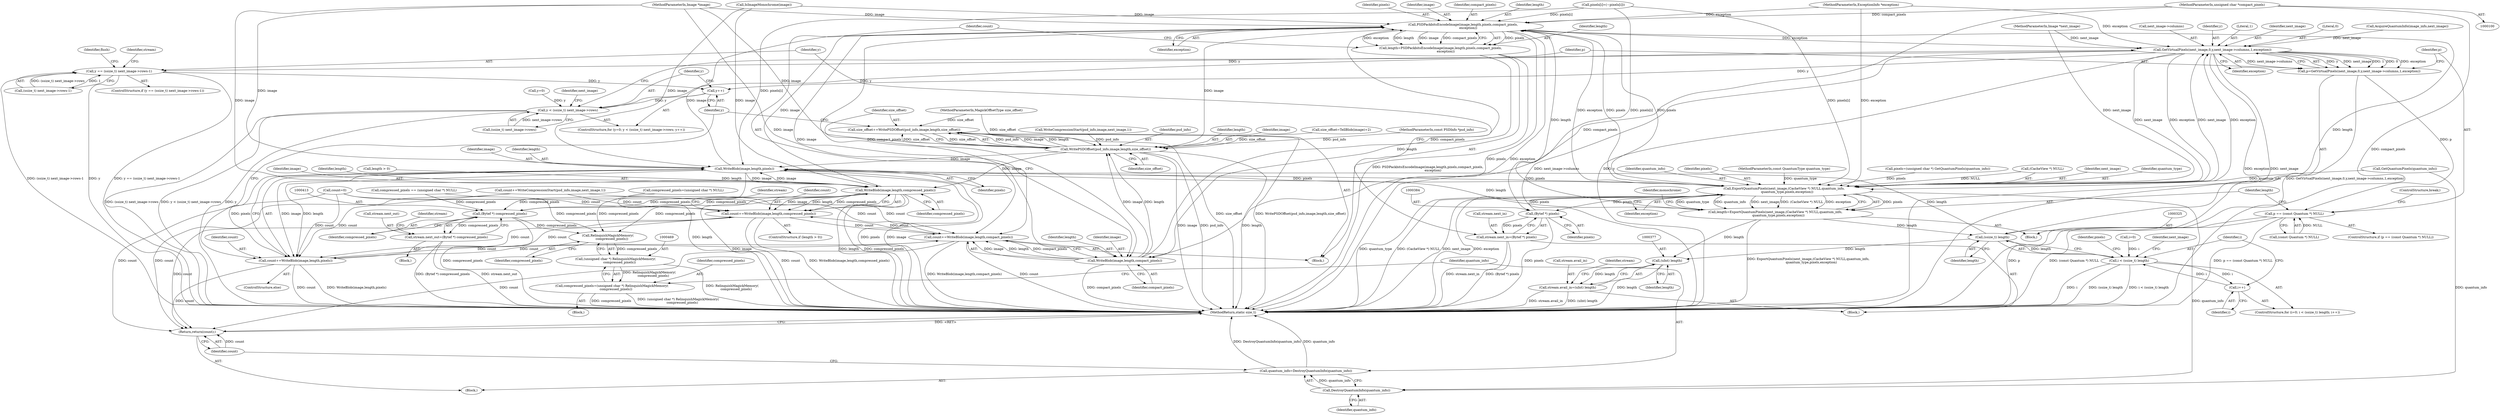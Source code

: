digraph "0_ImageMagick_91cc3f36f2ccbd485a0456bab9aebe63b635da88@pointer" {
"1000106" [label="(MethodParameterIn,unsigned char *compact_pixels)"];
"1000345" [label="(Call,PSDPackbitsEncodeImage(image,length,pixels,compact_pixels,\n          exception))"];
"1000287" [label="(Call,GetVirtualPixels(next_image,0,y,next_image->columns,1,exception))"];
"1000282" [label="(Call,y++)"];
"1000275" [label="(Call,y < (ssize_t) next_image->rows)"];
"1000285" [label="(Call,p=GetVirtualPixels(next_image,0,y,next_image->columns,1,exception))"];
"1000297" [label="(Call,p == (const Quantum *) NULL)"];
"1000305" [label="(Call,ExportQuantumPixels(next_image,(CacheView *) NULL,quantum_info,\n      quantum_type,pixels,exception))"];
"1000303" [label="(Call,length=ExportQuantumPixels(next_image,(CacheView *) NULL,quantum_info,\n      quantum_type,pixels,exception))"];
"1000324" [label="(Call,(ssize_t) length)"];
"1000322" [label="(Call,i < (ssize_t) length)"];
"1000327" [label="(Call,i++)"];
"1000376" [label="(Call,(uInt) length)"];
"1000372" [label="(Call,stream.avail_in=(uInt) length)"];
"1000450" [label="(Call,WriteBlob(image,length,pixels))"];
"1000438" [label="(Call,WriteBlob(image,length,compressed_pixels))"];
"1000412" [label="(Call,(Bytef *) compressed_pixels)"];
"1000408" [label="(Call,stream.next_out=(Bytef *) compressed_pixels)"];
"1000470" [label="(Call,RelinquishMagickMemory(\n        compressed_pixels))"];
"1000468" [label="(Call,(unsigned char *) RelinquishMagickMemory(\n        compressed_pixels))"];
"1000466" [label="(Call,compressed_pixels=(unsigned char *) RelinquishMagickMemory(\n        compressed_pixels))"];
"1000436" [label="(Call,count+=WriteBlob(image,length,compressed_pixels))"];
"1000351" [label="(Call,count+=WriteBlob(image,length,compact_pixels))"];
"1000448" [label="(Call,count+=WriteBlob(image,length,pixels))"];
"1000476" [label="(Return,return(count);)"];
"1000383" [label="(Call,(Bytef *) pixels)"];
"1000379" [label="(Call,stream.next_in=(Bytef *) pixels)"];
"1000474" [label="(Call,DestroyQuantumInfo(quantum_info))"];
"1000472" [label="(Call,quantum_info=DestroyQuantumInfo(quantum_info))"];
"1000387" [label="(Call,y == (ssize_t) next_image->rows-1)"];
"1000343" [label="(Call,length=PSDPackbitsEncodeImage(image,length,pixels,compact_pixels,\n          exception))"];
"1000353" [label="(Call,WriteBlob(image,length,compact_pixels))"];
"1000359" [label="(Call,WritePSDOffset(psd_info,image,length,size_offset))"];
"1000357" [label="(Call,size_offset+=WritePSDOffset(psd_info,image,length,size_offset))"];
"1000283" [label="(Identifier,y)"];
"1000400" [label="(Block,)"];
"1000438" [label="(Call,WriteBlob(image,length,compressed_pixels))"];
"1000385" [label="(Identifier,pixels)"];
"1000388" [label="(Identifier,y)"];
"1000359" [label="(Call,WritePSDOffset(psd_info,image,length,size_offset))"];
"1000275" [label="(Call,y < (ssize_t) next_image->rows)"];
"1000277" [label="(Call,(ssize_t) next_image->rows)"];
"1000386" [label="(ControlStructure,if (y == (ssize_t) next_image->rows-1))"];
"1000357" [label="(Call,size_offset+=WritePSDOffset(psd_info,image,length,size_offset))"];
"1000272" [label="(Call,y=0)"];
"1000472" [label="(Call,quantum_info=DestroyQuantumInfo(quantum_info))"];
"1000302" [label="(ControlStructure,break;)"];
"1000432" [label="(ControlStructure,if (length > 0))"];
"1000473" [label="(Identifier,quantum_info)"];
"1000139" [label="(Call,size_offset=TellBlob(image)+2)"];
"1000371" [label="(Block,)"];
"1000298" [label="(Identifier,p)"];
"1000362" [label="(Identifier,length)"];
"1000297" [label="(Call,p == (const Quantum *) NULL)"];
"1000450" [label="(Call,WriteBlob(image,length,pixels))"];
"1000312" [label="(Identifier,pixels)"];
"1000109" [label="(MethodParameterIn,ExceptionInfo *exception)"];
"1000470" [label="(Call,RelinquishMagickMemory(\n        compressed_pixels))"];
"1000355" [label="(Identifier,length)"];
"1000322" [label="(Call,i < (ssize_t) length)"];
"1000316" [label="(Identifier,monochrome)"];
"1000131" [label="(Call,count=0)"];
"1000339" [label="(Identifier,next_image)"];
"1000460" [label="(Block,)"];
"1000361" [label="(Identifier,image)"];
"1000299" [label="(Call,(const Quantum *) NULL)"];
"1000329" [label="(Call,pixels[i]=(~pixels[i]))"];
"1000324" [label="(Call,(ssize_t) length)"];
"1000123" [label="(Call,compressed_pixels=(unsigned char *) NULL)"];
"1000286" [label="(Identifier,p)"];
"1000381" [label="(Identifier,stream)"];
"1000433" [label="(Call,length > 0)"];
"1000212" [label="(Call,compressed_pixels == (unsigned char *) NULL)"];
"1000439" [label="(Identifier,image)"];
"1000105" [label="(MethodParameterIn,const QuantumType quantum_type)"];
"1000327" [label="(Call,i++)"];
"1000419" [label="(Identifier,stream)"];
"1000345" [label="(Call,PSDPackbitsEncodeImage(image,length,pixels,compact_pixels,\n          exception))"];
"1000189" [label="(Call,pixels=(unsigned char *) GetQuantumPixels(quantum_info))"];
"1000376" [label="(Call,(uInt) length)"];
"1000107" [label="(MethodParameterIn,MagickOffsetType size_offset)"];
"1000387" [label="(Call,y == (ssize_t) next_image->rows-1)"];
"1000306" [label="(Identifier,next_image)"];
"1000284" [label="(Block,)"];
"1000326" [label="(Identifier,length)"];
"1000323" [label="(Identifier,i)"];
"1000282" [label="(Call,y++)"];
"1000437" [label="(Identifier,count)"];
"1000352" [label="(Identifier,count)"];
"1000350" [label="(Identifier,exception)"];
"1000287" [label="(Call,GetVirtualPixels(next_image,0,y,next_image->columns,1,exception))"];
"1000303" [label="(Call,length=ExportQuantumPixels(next_image,(CacheView *) NULL,quantum_info,\n      quantum_type,pixels,exception))"];
"1000412" [label="(Call,(Bytef *) compressed_pixels)"];
"1000448" [label="(Call,count+=WriteBlob(image,length,pixels))"];
"1000305" [label="(Call,ExportQuantumPixels(next_image,(CacheView *) NULL,quantum_info,\n      quantum_type,pixels,exception))"];
"1000474" [label="(Call,DestroyQuantumInfo(quantum_info))"];
"1000444" [label="(Identifier,stream)"];
"1000451" [label="(Identifier,image)"];
"1000104" [label="(MethodParameterIn,Image *next_image)"];
"1000379" [label="(Call,stream.next_in=(Bytef *) pixels)"];
"1000452" [label="(Identifier,length)"];
"1000440" [label="(Identifier,length)"];
"1000409" [label="(Call,stream.next_out)"];
"1000285" [label="(Call,p=GetVirtualPixels(next_image,0,y,next_image->columns,1,exception))"];
"1000291" [label="(Call,next_image->columns)"];
"1000476" [label="(Return,return(count);)"];
"1000343" [label="(Call,length=PSDPackbitsEncodeImage(image,length,pixels,compact_pixels,\n          exception))"];
"1000383" [label="(Call,(Bytef *) pixels)"];
"1000342" [label="(Block,)"];
"1000380" [label="(Call,stream.next_in)"];
"1000447" [label="(ControlStructure,else)"];
"1000110" [label="(Block,)"];
"1000441" [label="(Identifier,compressed_pixels)"];
"1000344" [label="(Identifier,length)"];
"1000475" [label="(Identifier,quantum_info)"];
"1000468" [label="(Call,(unsigned char *) RelinquishMagickMemory(\n        compressed_pixels))"];
"1000318" [label="(ControlStructure,for (i=0; i < (ssize_t) length; i++))"];
"1000363" [label="(Identifier,size_offset)"];
"1000478" [label="(MethodReturn,static size_t)"];
"1000290" [label="(Identifier,y)"];
"1000351" [label="(Call,count+=WriteBlob(image,length,compact_pixels))"];
"1000101" [label="(MethodParameterIn,const PSDInfo *psd_info)"];
"1000346" [label="(Identifier,image)"];
"1000349" [label="(Identifier,compact_pixels)"];
"1000271" [label="(ControlStructure,for (y=0; y < (ssize_t) next_image->rows; y++))"];
"1000304" [label="(Identifier,length)"];
"1000467" [label="(Identifier,compressed_pixels)"];
"1000147" [label="(Call,WriteCompressionStart(psd_info,image,next_image,1))"];
"1000193" [label="(Call,GetQuantumPixels(quantum_info))"];
"1000471" [label="(Identifier,compressed_pixels)"];
"1000449" [label="(Identifier,count)"];
"1000276" [label="(Identifier,y)"];
"1000347" [label="(Identifier,length)"];
"1000414" [label="(Identifier,compressed_pixels)"];
"1000294" [label="(Literal,1)"];
"1000288" [label="(Identifier,next_image)"];
"1000289" [label="(Literal,0)"];
"1000378" [label="(Identifier,length)"];
"1000477" [label="(Identifier,count)"];
"1000348" [label="(Identifier,pixels)"];
"1000372" [label="(Call,stream.avail_in=(uInt) length)"];
"1000436" [label="(Call,count+=WriteBlob(image,length,compressed_pixels))"];
"1000313" [label="(Identifier,exception)"];
"1000389" [label="(Call,(ssize_t) next_image->rows-1)"];
"1000295" [label="(Identifier,exception)"];
"1000296" [label="(ControlStructure,if (p == (const Quantum *) NULL))"];
"1000354" [label="(Identifier,image)"];
"1000453" [label="(Identifier,pixels)"];
"1000145" [label="(Call,count+=WriteCompressionStart(psd_info,image,next_image,1))"];
"1000408" [label="(Call,stream.next_out=(Bytef *) compressed_pixels)"];
"1000311" [label="(Identifier,quantum_type)"];
"1000178" [label="(Call,AcquireQuantumInfo(image_info,next_image))"];
"1000457" [label="(Identifier,next_image)"];
"1000397" [label="(Identifier,flush)"];
"1000328" [label="(Identifier,i)"];
"1000466" [label="(Call,compressed_pixels=(unsigned char *) RelinquishMagickMemory(\n        compressed_pixels))"];
"1000103" [label="(MethodParameterIn,Image *image)"];
"1000106" [label="(MethodParameterIn,unsigned char *compact_pixels)"];
"1000356" [label="(Identifier,compact_pixels)"];
"1000358" [label="(Identifier,size_offset)"];
"1000373" [label="(Call,stream.avail_in)"];
"1000331" [label="(Identifier,pixels)"];
"1000319" [label="(Call,i=0)"];
"1000360" [label="(Identifier,psd_info)"];
"1000353" [label="(Call,WriteBlob(image,length,compact_pixels))"];
"1000307" [label="(Call,(CacheView *) NULL)"];
"1000167" [label="(Call,IsImageMonochrome(image))"];
"1000403" [label="(Identifier,stream)"];
"1000310" [label="(Identifier,quantum_info)"];
"1000106" -> "1000100"  [label="AST: "];
"1000106" -> "1000478"  [label="DDG: compact_pixels"];
"1000106" -> "1000345"  [label="DDG: compact_pixels"];
"1000106" -> "1000353"  [label="DDG: compact_pixels"];
"1000345" -> "1000343"  [label="AST: "];
"1000345" -> "1000350"  [label="CFG: "];
"1000346" -> "1000345"  [label="AST: "];
"1000347" -> "1000345"  [label="AST: "];
"1000348" -> "1000345"  [label="AST: "];
"1000349" -> "1000345"  [label="AST: "];
"1000350" -> "1000345"  [label="AST: "];
"1000343" -> "1000345"  [label="CFG: "];
"1000345" -> "1000478"  [label="DDG: pixels"];
"1000345" -> "1000478"  [label="DDG: exception"];
"1000345" -> "1000287"  [label="DDG: exception"];
"1000345" -> "1000305"  [label="DDG: pixels"];
"1000345" -> "1000343"  [label="DDG: pixels"];
"1000345" -> "1000343"  [label="DDG: exception"];
"1000345" -> "1000343"  [label="DDG: length"];
"1000345" -> "1000343"  [label="DDG: image"];
"1000345" -> "1000343"  [label="DDG: compact_pixels"];
"1000167" -> "1000345"  [label="DDG: image"];
"1000359" -> "1000345"  [label="DDG: image"];
"1000450" -> "1000345"  [label="DDG: image"];
"1000438" -> "1000345"  [label="DDG: image"];
"1000103" -> "1000345"  [label="DDG: image"];
"1000324" -> "1000345"  [label="DDG: length"];
"1000303" -> "1000345"  [label="DDG: length"];
"1000305" -> "1000345"  [label="DDG: pixels"];
"1000305" -> "1000345"  [label="DDG: exception"];
"1000329" -> "1000345"  [label="DDG: pixels[i]"];
"1000353" -> "1000345"  [label="DDG: compact_pixels"];
"1000109" -> "1000345"  [label="DDG: exception"];
"1000345" -> "1000353"  [label="DDG: image"];
"1000345" -> "1000353"  [label="DDG: compact_pixels"];
"1000287" -> "1000285"  [label="AST: "];
"1000287" -> "1000295"  [label="CFG: "];
"1000288" -> "1000287"  [label="AST: "];
"1000289" -> "1000287"  [label="AST: "];
"1000290" -> "1000287"  [label="AST: "];
"1000291" -> "1000287"  [label="AST: "];
"1000294" -> "1000287"  [label="AST: "];
"1000295" -> "1000287"  [label="AST: "];
"1000285" -> "1000287"  [label="CFG: "];
"1000287" -> "1000478"  [label="DDG: next_image->columns"];
"1000287" -> "1000478"  [label="DDG: y"];
"1000287" -> "1000478"  [label="DDG: exception"];
"1000287" -> "1000478"  [label="DDG: next_image"];
"1000287" -> "1000282"  [label="DDG: y"];
"1000287" -> "1000285"  [label="DDG: y"];
"1000287" -> "1000285"  [label="DDG: next_image"];
"1000287" -> "1000285"  [label="DDG: 1"];
"1000287" -> "1000285"  [label="DDG: 0"];
"1000287" -> "1000285"  [label="DDG: exception"];
"1000287" -> "1000285"  [label="DDG: next_image->columns"];
"1000178" -> "1000287"  [label="DDG: next_image"];
"1000305" -> "1000287"  [label="DDG: next_image"];
"1000305" -> "1000287"  [label="DDG: exception"];
"1000104" -> "1000287"  [label="DDG: next_image"];
"1000275" -> "1000287"  [label="DDG: y"];
"1000109" -> "1000287"  [label="DDG: exception"];
"1000287" -> "1000305"  [label="DDG: next_image"];
"1000287" -> "1000305"  [label="DDG: exception"];
"1000287" -> "1000387"  [label="DDG: y"];
"1000282" -> "1000271"  [label="AST: "];
"1000282" -> "1000283"  [label="CFG: "];
"1000283" -> "1000282"  [label="AST: "];
"1000276" -> "1000282"  [label="CFG: "];
"1000282" -> "1000275"  [label="DDG: y"];
"1000387" -> "1000282"  [label="DDG: y"];
"1000275" -> "1000271"  [label="AST: "];
"1000275" -> "1000277"  [label="CFG: "];
"1000276" -> "1000275"  [label="AST: "];
"1000277" -> "1000275"  [label="AST: "];
"1000286" -> "1000275"  [label="CFG: "];
"1000457" -> "1000275"  [label="CFG: "];
"1000275" -> "1000478"  [label="DDG: y < (ssize_t) next_image->rows"];
"1000275" -> "1000478"  [label="DDG: y"];
"1000275" -> "1000478"  [label="DDG: (ssize_t) next_image->rows"];
"1000272" -> "1000275"  [label="DDG: y"];
"1000277" -> "1000275"  [label="DDG: next_image->rows"];
"1000285" -> "1000284"  [label="AST: "];
"1000286" -> "1000285"  [label="AST: "];
"1000298" -> "1000285"  [label="CFG: "];
"1000285" -> "1000478"  [label="DDG: GetVirtualPixels(next_image,0,y,next_image->columns,1,exception)"];
"1000285" -> "1000297"  [label="DDG: p"];
"1000297" -> "1000296"  [label="AST: "];
"1000297" -> "1000299"  [label="CFG: "];
"1000298" -> "1000297"  [label="AST: "];
"1000299" -> "1000297"  [label="AST: "];
"1000302" -> "1000297"  [label="CFG: "];
"1000304" -> "1000297"  [label="CFG: "];
"1000297" -> "1000478"  [label="DDG: p"];
"1000297" -> "1000478"  [label="DDG: (const Quantum *) NULL"];
"1000297" -> "1000478"  [label="DDG: p == (const Quantum *) NULL"];
"1000299" -> "1000297"  [label="DDG: NULL"];
"1000305" -> "1000303"  [label="AST: "];
"1000305" -> "1000313"  [label="CFG: "];
"1000306" -> "1000305"  [label="AST: "];
"1000307" -> "1000305"  [label="AST: "];
"1000310" -> "1000305"  [label="AST: "];
"1000311" -> "1000305"  [label="AST: "];
"1000312" -> "1000305"  [label="AST: "];
"1000313" -> "1000305"  [label="AST: "];
"1000303" -> "1000305"  [label="CFG: "];
"1000305" -> "1000478"  [label="DDG: exception"];
"1000305" -> "1000478"  [label="DDG: quantum_type"];
"1000305" -> "1000478"  [label="DDG: (CacheView *) NULL"];
"1000305" -> "1000478"  [label="DDG: next_image"];
"1000305" -> "1000303"  [label="DDG: pixels"];
"1000305" -> "1000303"  [label="DDG: quantum_type"];
"1000305" -> "1000303"  [label="DDG: quantum_info"];
"1000305" -> "1000303"  [label="DDG: next_image"];
"1000305" -> "1000303"  [label="DDG: (CacheView *) NULL"];
"1000305" -> "1000303"  [label="DDG: exception"];
"1000104" -> "1000305"  [label="DDG: next_image"];
"1000307" -> "1000305"  [label="DDG: NULL"];
"1000193" -> "1000305"  [label="DDG: quantum_info"];
"1000105" -> "1000305"  [label="DDG: quantum_type"];
"1000189" -> "1000305"  [label="DDG: pixels"];
"1000329" -> "1000305"  [label="DDG: pixels[i]"];
"1000450" -> "1000305"  [label="DDG: pixels"];
"1000383" -> "1000305"  [label="DDG: pixels"];
"1000109" -> "1000305"  [label="DDG: exception"];
"1000305" -> "1000383"  [label="DDG: pixels"];
"1000305" -> "1000450"  [label="DDG: pixels"];
"1000305" -> "1000474"  [label="DDG: quantum_info"];
"1000303" -> "1000284"  [label="AST: "];
"1000304" -> "1000303"  [label="AST: "];
"1000316" -> "1000303"  [label="CFG: "];
"1000303" -> "1000478"  [label="DDG: ExportQuantumPixels(next_image,(CacheView *) NULL,quantum_info,\n      quantum_type,pixels,exception)"];
"1000303" -> "1000324"  [label="DDG: length"];
"1000303" -> "1000376"  [label="DDG: length"];
"1000303" -> "1000450"  [label="DDG: length"];
"1000324" -> "1000322"  [label="AST: "];
"1000324" -> "1000326"  [label="CFG: "];
"1000325" -> "1000324"  [label="AST: "];
"1000326" -> "1000324"  [label="AST: "];
"1000322" -> "1000324"  [label="CFG: "];
"1000324" -> "1000322"  [label="DDG: length"];
"1000324" -> "1000376"  [label="DDG: length"];
"1000324" -> "1000450"  [label="DDG: length"];
"1000322" -> "1000318"  [label="AST: "];
"1000323" -> "1000322"  [label="AST: "];
"1000331" -> "1000322"  [label="CFG: "];
"1000339" -> "1000322"  [label="CFG: "];
"1000322" -> "1000478"  [label="DDG: (ssize_t) length"];
"1000322" -> "1000478"  [label="DDG: i < (ssize_t) length"];
"1000322" -> "1000478"  [label="DDG: i"];
"1000327" -> "1000322"  [label="DDG: i"];
"1000319" -> "1000322"  [label="DDG: i"];
"1000322" -> "1000327"  [label="DDG: i"];
"1000327" -> "1000318"  [label="AST: "];
"1000327" -> "1000328"  [label="CFG: "];
"1000328" -> "1000327"  [label="AST: "];
"1000323" -> "1000327"  [label="CFG: "];
"1000376" -> "1000372"  [label="AST: "];
"1000376" -> "1000378"  [label="CFG: "];
"1000377" -> "1000376"  [label="AST: "];
"1000378" -> "1000376"  [label="AST: "];
"1000372" -> "1000376"  [label="CFG: "];
"1000376" -> "1000478"  [label="DDG: length"];
"1000376" -> "1000372"  [label="DDG: length"];
"1000372" -> "1000371"  [label="AST: "];
"1000373" -> "1000372"  [label="AST: "];
"1000381" -> "1000372"  [label="CFG: "];
"1000372" -> "1000478"  [label="DDG: (uInt) length"];
"1000372" -> "1000478"  [label="DDG: stream.avail_in"];
"1000450" -> "1000448"  [label="AST: "];
"1000450" -> "1000453"  [label="CFG: "];
"1000451" -> "1000450"  [label="AST: "];
"1000452" -> "1000450"  [label="AST: "];
"1000453" -> "1000450"  [label="AST: "];
"1000448" -> "1000450"  [label="CFG: "];
"1000450" -> "1000478"  [label="DDG: length"];
"1000450" -> "1000478"  [label="DDG: pixels"];
"1000450" -> "1000478"  [label="DDG: image"];
"1000450" -> "1000438"  [label="DDG: image"];
"1000450" -> "1000448"  [label="DDG: image"];
"1000450" -> "1000448"  [label="DDG: length"];
"1000450" -> "1000448"  [label="DDG: pixels"];
"1000167" -> "1000450"  [label="DDG: image"];
"1000359" -> "1000450"  [label="DDG: image"];
"1000438" -> "1000450"  [label="DDG: image"];
"1000103" -> "1000450"  [label="DDG: image"];
"1000329" -> "1000450"  [label="DDG: pixels[i]"];
"1000438" -> "1000436"  [label="AST: "];
"1000438" -> "1000441"  [label="CFG: "];
"1000439" -> "1000438"  [label="AST: "];
"1000440" -> "1000438"  [label="AST: "];
"1000441" -> "1000438"  [label="AST: "];
"1000436" -> "1000438"  [label="CFG: "];
"1000438" -> "1000478"  [label="DDG: length"];
"1000438" -> "1000478"  [label="DDG: compressed_pixels"];
"1000438" -> "1000478"  [label="DDG: image"];
"1000438" -> "1000412"  [label="DDG: compressed_pixels"];
"1000438" -> "1000436"  [label="DDG: image"];
"1000438" -> "1000436"  [label="DDG: length"];
"1000438" -> "1000436"  [label="DDG: compressed_pixels"];
"1000167" -> "1000438"  [label="DDG: image"];
"1000359" -> "1000438"  [label="DDG: image"];
"1000103" -> "1000438"  [label="DDG: image"];
"1000433" -> "1000438"  [label="DDG: length"];
"1000412" -> "1000438"  [label="DDG: compressed_pixels"];
"1000438" -> "1000470"  [label="DDG: compressed_pixels"];
"1000412" -> "1000408"  [label="AST: "];
"1000412" -> "1000414"  [label="CFG: "];
"1000413" -> "1000412"  [label="AST: "];
"1000414" -> "1000412"  [label="AST: "];
"1000408" -> "1000412"  [label="CFG: "];
"1000412" -> "1000478"  [label="DDG: compressed_pixels"];
"1000412" -> "1000408"  [label="DDG: compressed_pixels"];
"1000212" -> "1000412"  [label="DDG: compressed_pixels"];
"1000123" -> "1000412"  [label="DDG: compressed_pixels"];
"1000412" -> "1000470"  [label="DDG: compressed_pixels"];
"1000408" -> "1000400"  [label="AST: "];
"1000409" -> "1000408"  [label="AST: "];
"1000419" -> "1000408"  [label="CFG: "];
"1000408" -> "1000478"  [label="DDG: stream.next_out"];
"1000408" -> "1000478"  [label="DDG: (Bytef *) compressed_pixels"];
"1000470" -> "1000468"  [label="AST: "];
"1000470" -> "1000471"  [label="CFG: "];
"1000471" -> "1000470"  [label="AST: "];
"1000468" -> "1000470"  [label="CFG: "];
"1000470" -> "1000468"  [label="DDG: compressed_pixels"];
"1000212" -> "1000470"  [label="DDG: compressed_pixels"];
"1000123" -> "1000470"  [label="DDG: compressed_pixels"];
"1000468" -> "1000466"  [label="AST: "];
"1000469" -> "1000468"  [label="AST: "];
"1000466" -> "1000468"  [label="CFG: "];
"1000468" -> "1000478"  [label="DDG: RelinquishMagickMemory(\n        compressed_pixels)"];
"1000468" -> "1000466"  [label="DDG: RelinquishMagickMemory(\n        compressed_pixels)"];
"1000466" -> "1000460"  [label="AST: "];
"1000467" -> "1000466"  [label="AST: "];
"1000473" -> "1000466"  [label="CFG: "];
"1000466" -> "1000478"  [label="DDG: (unsigned char *) RelinquishMagickMemory(\n        compressed_pixels)"];
"1000466" -> "1000478"  [label="DDG: compressed_pixels"];
"1000436" -> "1000432"  [label="AST: "];
"1000437" -> "1000436"  [label="AST: "];
"1000444" -> "1000436"  [label="CFG: "];
"1000436" -> "1000478"  [label="DDG: count"];
"1000436" -> "1000478"  [label="DDG: WriteBlob(image,length,compressed_pixels)"];
"1000436" -> "1000351"  [label="DDG: count"];
"1000131" -> "1000436"  [label="DDG: count"];
"1000448" -> "1000436"  [label="DDG: count"];
"1000351" -> "1000436"  [label="DDG: count"];
"1000145" -> "1000436"  [label="DDG: count"];
"1000436" -> "1000448"  [label="DDG: count"];
"1000436" -> "1000476"  [label="DDG: count"];
"1000351" -> "1000342"  [label="AST: "];
"1000351" -> "1000353"  [label="CFG: "];
"1000352" -> "1000351"  [label="AST: "];
"1000353" -> "1000351"  [label="AST: "];
"1000358" -> "1000351"  [label="CFG: "];
"1000351" -> "1000478"  [label="DDG: WriteBlob(image,length,compact_pixels)"];
"1000351" -> "1000478"  [label="DDG: count"];
"1000353" -> "1000351"  [label="DDG: image"];
"1000353" -> "1000351"  [label="DDG: length"];
"1000353" -> "1000351"  [label="DDG: compact_pixels"];
"1000131" -> "1000351"  [label="DDG: count"];
"1000448" -> "1000351"  [label="DDG: count"];
"1000145" -> "1000351"  [label="DDG: count"];
"1000351" -> "1000448"  [label="DDG: count"];
"1000351" -> "1000476"  [label="DDG: count"];
"1000448" -> "1000447"  [label="AST: "];
"1000449" -> "1000448"  [label="AST: "];
"1000283" -> "1000448"  [label="CFG: "];
"1000448" -> "1000478"  [label="DDG: WriteBlob(image,length,pixels)"];
"1000448" -> "1000478"  [label="DDG: count"];
"1000131" -> "1000448"  [label="DDG: count"];
"1000145" -> "1000448"  [label="DDG: count"];
"1000448" -> "1000476"  [label="DDG: count"];
"1000476" -> "1000110"  [label="AST: "];
"1000476" -> "1000477"  [label="CFG: "];
"1000477" -> "1000476"  [label="AST: "];
"1000478" -> "1000476"  [label="CFG: "];
"1000476" -> "1000478"  [label="DDG: <RET>"];
"1000477" -> "1000476"  [label="DDG: count"];
"1000131" -> "1000476"  [label="DDG: count"];
"1000145" -> "1000476"  [label="DDG: count"];
"1000383" -> "1000379"  [label="AST: "];
"1000383" -> "1000385"  [label="CFG: "];
"1000384" -> "1000383"  [label="AST: "];
"1000385" -> "1000383"  [label="AST: "];
"1000379" -> "1000383"  [label="CFG: "];
"1000383" -> "1000478"  [label="DDG: pixels"];
"1000383" -> "1000379"  [label="DDG: pixels"];
"1000329" -> "1000383"  [label="DDG: pixels[i]"];
"1000379" -> "1000371"  [label="AST: "];
"1000380" -> "1000379"  [label="AST: "];
"1000388" -> "1000379"  [label="CFG: "];
"1000379" -> "1000478"  [label="DDG: (Bytef *) pixels"];
"1000379" -> "1000478"  [label="DDG: stream.next_in"];
"1000474" -> "1000472"  [label="AST: "];
"1000474" -> "1000475"  [label="CFG: "];
"1000475" -> "1000474"  [label="AST: "];
"1000472" -> "1000474"  [label="CFG: "];
"1000474" -> "1000472"  [label="DDG: quantum_info"];
"1000193" -> "1000474"  [label="DDG: quantum_info"];
"1000472" -> "1000110"  [label="AST: "];
"1000473" -> "1000472"  [label="AST: "];
"1000477" -> "1000472"  [label="CFG: "];
"1000472" -> "1000478"  [label="DDG: DestroyQuantumInfo(quantum_info)"];
"1000472" -> "1000478"  [label="DDG: quantum_info"];
"1000387" -> "1000386"  [label="AST: "];
"1000387" -> "1000389"  [label="CFG: "];
"1000388" -> "1000387"  [label="AST: "];
"1000389" -> "1000387"  [label="AST: "];
"1000397" -> "1000387"  [label="CFG: "];
"1000403" -> "1000387"  [label="CFG: "];
"1000387" -> "1000478"  [label="DDG: (ssize_t) next_image->rows-1"];
"1000387" -> "1000478"  [label="DDG: y"];
"1000387" -> "1000478"  [label="DDG: y == (ssize_t) next_image->rows-1"];
"1000389" -> "1000387"  [label="DDG: (ssize_t) next_image->rows"];
"1000389" -> "1000387"  [label="DDG: 1"];
"1000343" -> "1000342"  [label="AST: "];
"1000344" -> "1000343"  [label="AST: "];
"1000352" -> "1000343"  [label="CFG: "];
"1000343" -> "1000478"  [label="DDG: PSDPackbitsEncodeImage(image,length,pixels,compact_pixels,\n          exception)"];
"1000343" -> "1000353"  [label="DDG: length"];
"1000353" -> "1000356"  [label="CFG: "];
"1000354" -> "1000353"  [label="AST: "];
"1000355" -> "1000353"  [label="AST: "];
"1000356" -> "1000353"  [label="AST: "];
"1000353" -> "1000478"  [label="DDG: compact_pixels"];
"1000103" -> "1000353"  [label="DDG: image"];
"1000353" -> "1000359"  [label="DDG: image"];
"1000353" -> "1000359"  [label="DDG: length"];
"1000359" -> "1000357"  [label="AST: "];
"1000359" -> "1000363"  [label="CFG: "];
"1000360" -> "1000359"  [label="AST: "];
"1000361" -> "1000359"  [label="AST: "];
"1000362" -> "1000359"  [label="AST: "];
"1000363" -> "1000359"  [label="AST: "];
"1000357" -> "1000359"  [label="CFG: "];
"1000359" -> "1000478"  [label="DDG: image"];
"1000359" -> "1000478"  [label="DDG: psd_info"];
"1000359" -> "1000478"  [label="DDG: length"];
"1000359" -> "1000357"  [label="DDG: psd_info"];
"1000359" -> "1000357"  [label="DDG: image"];
"1000359" -> "1000357"  [label="DDG: length"];
"1000359" -> "1000357"  [label="DDG: size_offset"];
"1000147" -> "1000359"  [label="DDG: psd_info"];
"1000101" -> "1000359"  [label="DDG: psd_info"];
"1000103" -> "1000359"  [label="DDG: image"];
"1000139" -> "1000359"  [label="DDG: size_offset"];
"1000357" -> "1000359"  [label="DDG: size_offset"];
"1000107" -> "1000359"  [label="DDG: size_offset"];
"1000357" -> "1000342"  [label="AST: "];
"1000358" -> "1000357"  [label="AST: "];
"1000283" -> "1000357"  [label="CFG: "];
"1000357" -> "1000478"  [label="DDG: size_offset"];
"1000357" -> "1000478"  [label="DDG: WritePSDOffset(psd_info,image,length,size_offset)"];
"1000107" -> "1000357"  [label="DDG: size_offset"];
}
